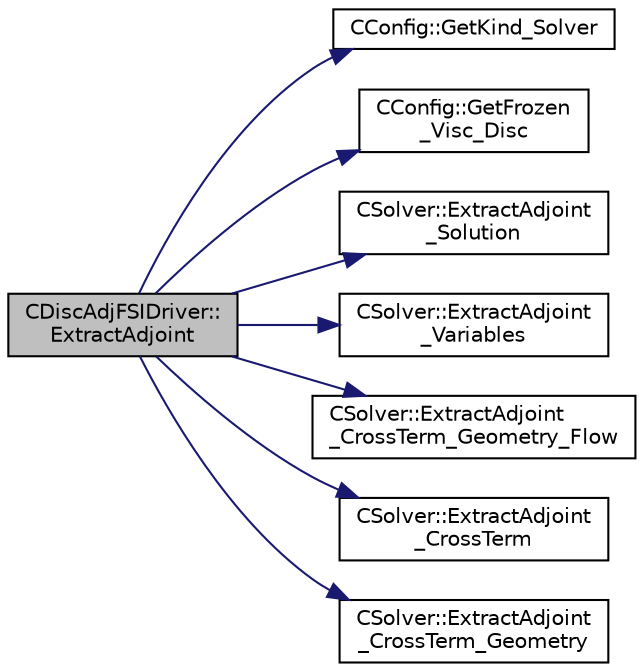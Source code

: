 digraph "CDiscAdjFSIDriver::ExtractAdjoint"
{
  edge [fontname="Helvetica",fontsize="10",labelfontname="Helvetica",labelfontsize="10"];
  node [fontname="Helvetica",fontsize="10",shape=record];
  rankdir="LR";
  Node417 [label="CDiscAdjFSIDriver::\lExtractAdjoint",height=0.2,width=0.4,color="black", fillcolor="grey75", style="filled", fontcolor="black"];
  Node417 -> Node418 [color="midnightblue",fontsize="10",style="solid",fontname="Helvetica"];
  Node418 [label="CConfig::GetKind_Solver",height=0.2,width=0.4,color="black", fillcolor="white", style="filled",URL="$class_c_config.html#a0e2628fc803f14ec6179427ee02e8655",tooltip="Governing equations of the flow (it can be different from the run time equation). ..."];
  Node417 -> Node419 [color="midnightblue",fontsize="10",style="solid",fontname="Helvetica"];
  Node419 [label="CConfig::GetFrozen\l_Visc_Disc",height=0.2,width=0.4,color="black", fillcolor="white", style="filled",URL="$class_c_config.html#adb146862f57545364350419287581bbc",tooltip="Provides information about the way in which the turbulence will be treated by the disc..."];
  Node417 -> Node420 [color="midnightblue",fontsize="10",style="solid",fontname="Helvetica"];
  Node420 [label="CSolver::ExtractAdjoint\l_Solution",height=0.2,width=0.4,color="black", fillcolor="white", style="filled",URL="$class_c_solver.html#a0b7f25a4fd331448b0d5e45687d30744",tooltip="A virtual member. "];
  Node417 -> Node421 [color="midnightblue",fontsize="10",style="solid",fontname="Helvetica"];
  Node421 [label="CSolver::ExtractAdjoint\l_Variables",height=0.2,width=0.4,color="black", fillcolor="white", style="filled",URL="$class_c_solver.html#a679c7c6937c728fb502fa1d725947379",tooltip="A virtual member. "];
  Node417 -> Node422 [color="midnightblue",fontsize="10",style="solid",fontname="Helvetica"];
  Node422 [label="CSolver::ExtractAdjoint\l_CrossTerm_Geometry_Flow",height=0.2,width=0.4,color="black", fillcolor="white", style="filled",URL="$class_c_solver.html#a767b6705c93a272100f268304e78cb22",tooltip="A virtual member. "];
  Node417 -> Node423 [color="midnightblue",fontsize="10",style="solid",fontname="Helvetica"];
  Node423 [label="CSolver::ExtractAdjoint\l_CrossTerm",height=0.2,width=0.4,color="black", fillcolor="white", style="filled",URL="$class_c_solver.html#ae7fe2a6cafee589d5d1172b8a15fda97",tooltip="A virtual member. "];
  Node417 -> Node424 [color="midnightblue",fontsize="10",style="solid",fontname="Helvetica"];
  Node424 [label="CSolver::ExtractAdjoint\l_CrossTerm_Geometry",height=0.2,width=0.4,color="black", fillcolor="white", style="filled",URL="$class_c_solver.html#a2bec4f5c2629bc10f984443de8b51f1c",tooltip="A virtual member. "];
}
